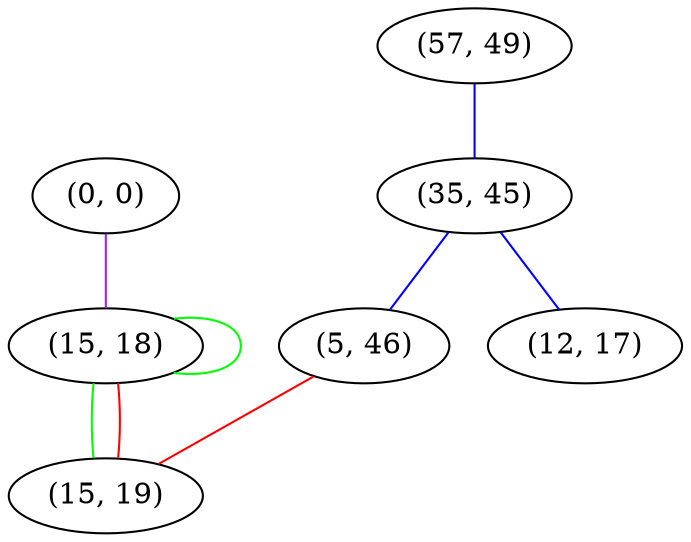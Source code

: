 graph "" {
"(0, 0)";
"(57, 49)";
"(35, 45)";
"(5, 46)";
"(12, 17)";
"(15, 18)";
"(15, 19)";
"(0, 0)" -- "(15, 18)"  [color=purple, key=0, weight=4];
"(57, 49)" -- "(35, 45)"  [color=blue, key=0, weight=3];
"(35, 45)" -- "(5, 46)"  [color=blue, key=0, weight=3];
"(35, 45)" -- "(12, 17)"  [color=blue, key=0, weight=3];
"(5, 46)" -- "(15, 19)"  [color=red, key=0, weight=1];
"(15, 18)" -- "(15, 19)"  [color=green, key=0, weight=2];
"(15, 18)" -- "(15, 19)"  [color=red, key=1, weight=1];
"(15, 18)" -- "(15, 18)"  [color=green, key=0, weight=2];
}
